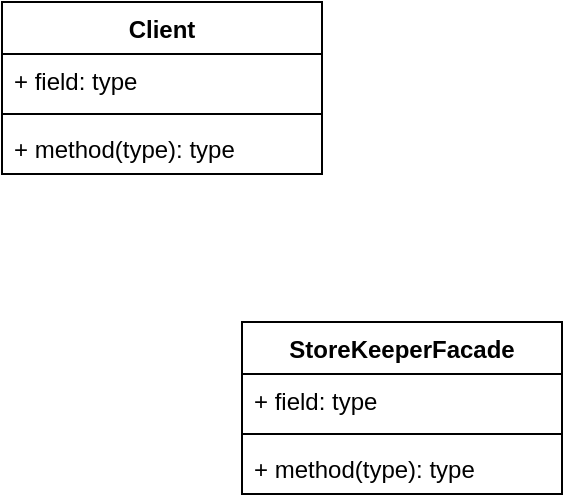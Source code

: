 <mxfile version="26.2.8">
  <diagram name="Page-1" id="lTz5nP-tUjFTOljm6sv4">
    <mxGraphModel dx="1626" dy="757" grid="1" gridSize="10" guides="1" tooltips="1" connect="1" arrows="1" fold="1" page="1" pageScale="1" pageWidth="850" pageHeight="1100" math="0" shadow="0">
      <root>
        <mxCell id="0" />
        <mxCell id="1" parent="0" />
        <mxCell id="2uCwENdU8odczXJO0P9R-1" value="StoreKeeperFacade" style="swimlane;fontStyle=1;align=center;verticalAlign=top;childLayout=stackLayout;horizontal=1;startSize=26;horizontalStack=0;resizeParent=1;resizeParentMax=0;resizeLast=0;collapsible=1;marginBottom=0;whiteSpace=wrap;html=1;" vertex="1" parent="1">
          <mxGeometry x="200" y="200" width="160" height="86" as="geometry" />
        </mxCell>
        <mxCell id="2uCwENdU8odczXJO0P9R-2" value="+ field: type" style="text;strokeColor=none;fillColor=none;align=left;verticalAlign=top;spacingLeft=4;spacingRight=4;overflow=hidden;rotatable=0;points=[[0,0.5],[1,0.5]];portConstraint=eastwest;whiteSpace=wrap;html=1;" vertex="1" parent="2uCwENdU8odczXJO0P9R-1">
          <mxGeometry y="26" width="160" height="26" as="geometry" />
        </mxCell>
        <mxCell id="2uCwENdU8odczXJO0P9R-3" value="" style="line;strokeWidth=1;fillColor=none;align=left;verticalAlign=middle;spacingTop=-1;spacingLeft=3;spacingRight=3;rotatable=0;labelPosition=right;points=[];portConstraint=eastwest;strokeColor=inherit;" vertex="1" parent="2uCwENdU8odczXJO0P9R-1">
          <mxGeometry y="52" width="160" height="8" as="geometry" />
        </mxCell>
        <mxCell id="2uCwENdU8odczXJO0P9R-4" value="+ method(type): type" style="text;strokeColor=none;fillColor=none;align=left;verticalAlign=top;spacingLeft=4;spacingRight=4;overflow=hidden;rotatable=0;points=[[0,0.5],[1,0.5]];portConstraint=eastwest;whiteSpace=wrap;html=1;" vertex="1" parent="2uCwENdU8odczXJO0P9R-1">
          <mxGeometry y="60" width="160" height="26" as="geometry" />
        </mxCell>
        <mxCell id="2uCwENdU8odczXJO0P9R-5" value="Client" style="swimlane;fontStyle=1;align=center;verticalAlign=top;childLayout=stackLayout;horizontal=1;startSize=26;horizontalStack=0;resizeParent=1;resizeParentMax=0;resizeLast=0;collapsible=1;marginBottom=0;whiteSpace=wrap;html=1;" vertex="1" parent="1">
          <mxGeometry x="80" y="40" width="160" height="86" as="geometry" />
        </mxCell>
        <mxCell id="2uCwENdU8odczXJO0P9R-6" value="+ field: type" style="text;strokeColor=none;fillColor=none;align=left;verticalAlign=top;spacingLeft=4;spacingRight=4;overflow=hidden;rotatable=0;points=[[0,0.5],[1,0.5]];portConstraint=eastwest;whiteSpace=wrap;html=1;" vertex="1" parent="2uCwENdU8odczXJO0P9R-5">
          <mxGeometry y="26" width="160" height="26" as="geometry" />
        </mxCell>
        <mxCell id="2uCwENdU8odczXJO0P9R-7" value="" style="line;strokeWidth=1;fillColor=none;align=left;verticalAlign=middle;spacingTop=-1;spacingLeft=3;spacingRight=3;rotatable=0;labelPosition=right;points=[];portConstraint=eastwest;strokeColor=inherit;" vertex="1" parent="2uCwENdU8odczXJO0P9R-5">
          <mxGeometry y="52" width="160" height="8" as="geometry" />
        </mxCell>
        <mxCell id="2uCwENdU8odczXJO0P9R-8" value="+ method(type): type" style="text;strokeColor=none;fillColor=none;align=left;verticalAlign=top;spacingLeft=4;spacingRight=4;overflow=hidden;rotatable=0;points=[[0,0.5],[1,0.5]];portConstraint=eastwest;whiteSpace=wrap;html=1;" vertex="1" parent="2uCwENdU8odczXJO0P9R-5">
          <mxGeometry y="60" width="160" height="26" as="geometry" />
        </mxCell>
      </root>
    </mxGraphModel>
  </diagram>
</mxfile>
